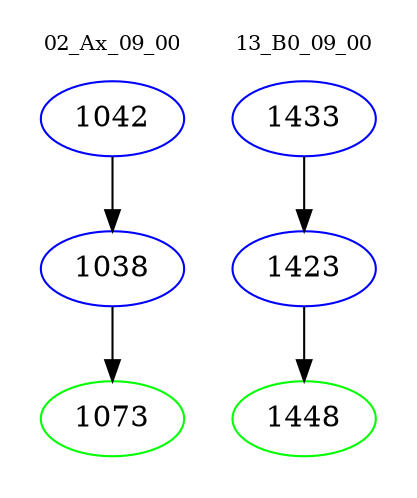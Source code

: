 digraph{
subgraph cluster_0 {
color = white
label = "02_Ax_09_00";
fontsize=10;
T0_1042 [label="1042", color="blue"]
T0_1042 -> T0_1038 [color="black"]
T0_1038 [label="1038", color="blue"]
T0_1038 -> T0_1073 [color="black"]
T0_1073 [label="1073", color="green"]
}
subgraph cluster_1 {
color = white
label = "13_B0_09_00";
fontsize=10;
T1_1433 [label="1433", color="blue"]
T1_1433 -> T1_1423 [color="black"]
T1_1423 [label="1423", color="blue"]
T1_1423 -> T1_1448 [color="black"]
T1_1448 [label="1448", color="green"]
}
}
